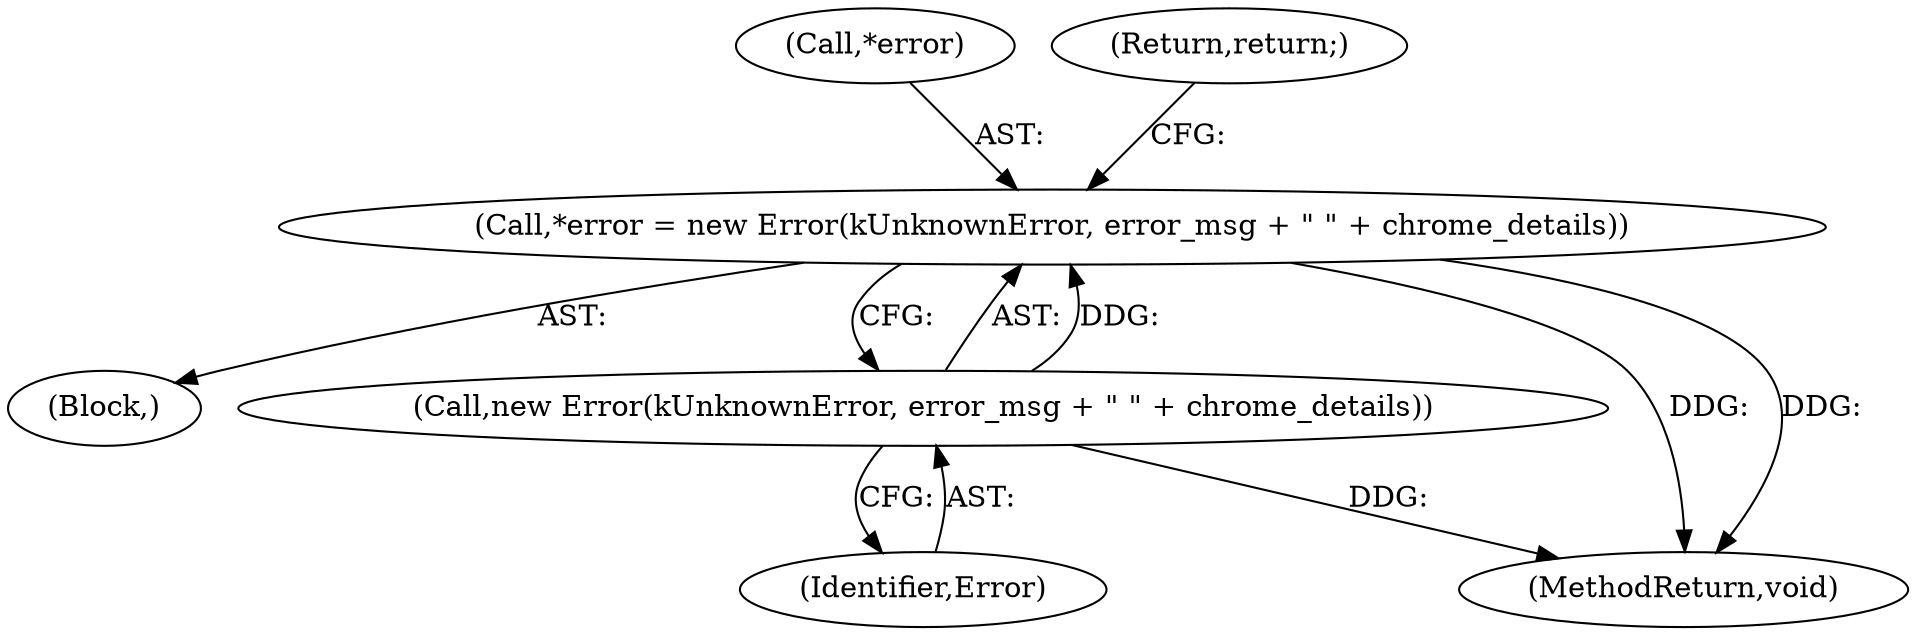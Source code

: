 digraph "0_Chrome_4ab22cfc619ee8ff17a8c50e289ec3b30731ceba_0@pointer" {
"1000212" [label="(Call,*error = new Error(kUnknownError, error_msg + \" \" + chrome_details))"];
"1000215" [label="(Call,new Error(kUnknownError, error_msg + \" \" + chrome_details))"];
"1000211" [label="(Block,)"];
"1000213" [label="(Call,*error)"];
"1000215" [label="(Call,new Error(kUnknownError, error_msg + \" \" + chrome_details))"];
"1000216" [label="(Identifier,Error)"];
"1000229" [label="(MethodReturn,void)"];
"1000212" [label="(Call,*error = new Error(kUnknownError, error_msg + \" \" + chrome_details))"];
"1000217" [label="(Return,return;)"];
"1000212" -> "1000211"  [label="AST: "];
"1000212" -> "1000215"  [label="CFG: "];
"1000213" -> "1000212"  [label="AST: "];
"1000215" -> "1000212"  [label="AST: "];
"1000217" -> "1000212"  [label="CFG: "];
"1000212" -> "1000229"  [label="DDG: "];
"1000212" -> "1000229"  [label="DDG: "];
"1000215" -> "1000212"  [label="DDG: "];
"1000215" -> "1000216"  [label="CFG: "];
"1000216" -> "1000215"  [label="AST: "];
"1000215" -> "1000229"  [label="DDG: "];
}
